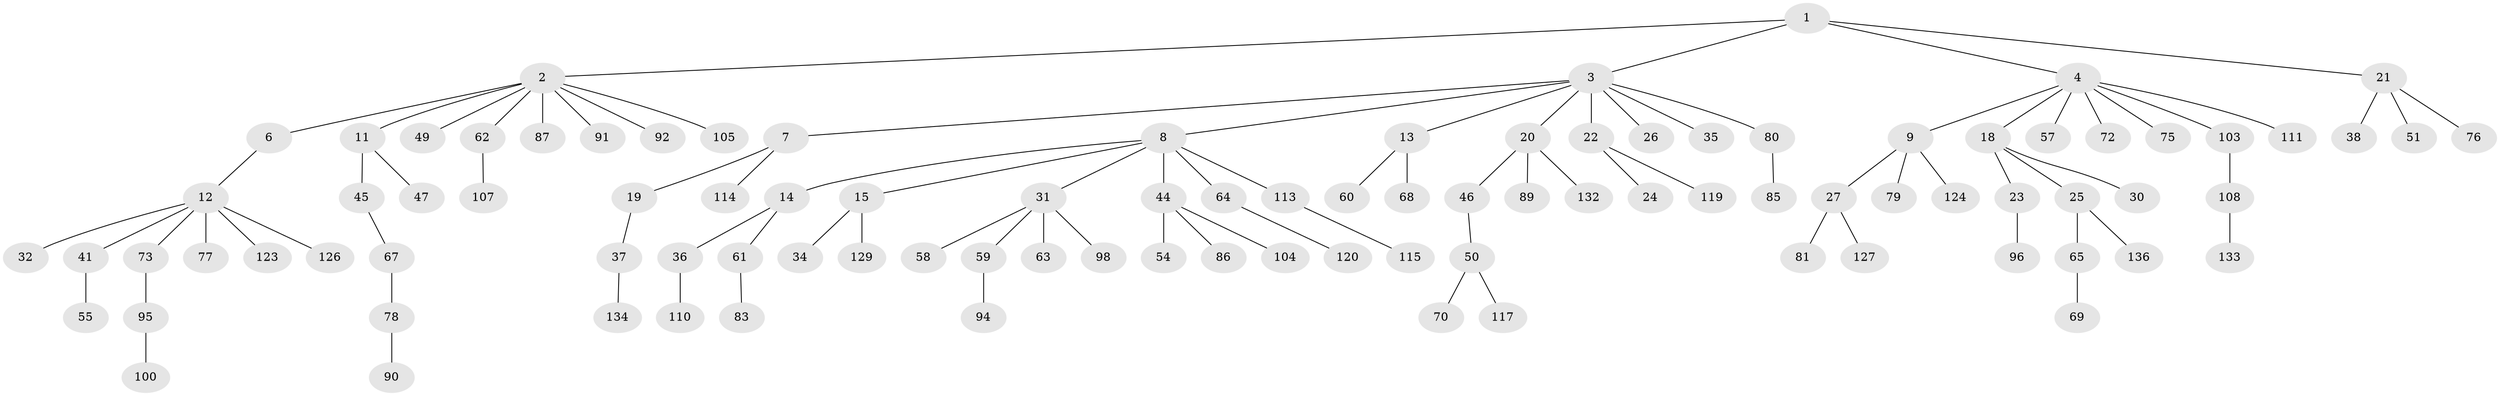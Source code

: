 // Generated by graph-tools (version 1.1) at 2025/52/02/27/25 19:52:12]
// undirected, 98 vertices, 97 edges
graph export_dot {
graph [start="1"]
  node [color=gray90,style=filled];
  1;
  2 [super="+10"];
  3 [super="+130"];
  4 [super="+5"];
  6;
  7 [super="+97"];
  8 [super="+42"];
  9 [super="+17"];
  11 [super="+48"];
  12 [super="+16"];
  13 [super="+99"];
  14 [super="+28"];
  15;
  18 [super="+71"];
  19 [super="+125"];
  20 [super="+40"];
  21 [super="+102"];
  22 [super="+66"];
  23 [super="+39"];
  24;
  25 [super="+33"];
  26 [super="+112"];
  27 [super="+29"];
  30 [super="+43"];
  31 [super="+118"];
  32;
  34 [super="+88"];
  35;
  36;
  37 [super="+74"];
  38 [super="+56"];
  41;
  44 [super="+53"];
  45;
  46;
  47 [super="+52"];
  49;
  50 [super="+84"];
  51;
  54;
  55;
  57;
  58;
  59 [super="+131"];
  60;
  61;
  62;
  63;
  64;
  65;
  67 [super="+122"];
  68;
  69 [super="+101"];
  70;
  72 [super="+116"];
  73 [super="+93"];
  75;
  76;
  77;
  78;
  79 [super="+135"];
  80;
  81 [super="+82"];
  83 [super="+121"];
  85 [super="+109"];
  86;
  87;
  89;
  90;
  91;
  92;
  94;
  95;
  96;
  98;
  100 [super="+106"];
  103;
  104;
  105;
  107;
  108;
  110;
  111;
  113 [super="+128"];
  114;
  115;
  117;
  119;
  120;
  123;
  124;
  126;
  127;
  129;
  132;
  133;
  134;
  136;
  1 -- 2;
  1 -- 3;
  1 -- 4;
  1 -- 21;
  2 -- 6;
  2 -- 49;
  2 -- 62;
  2 -- 87;
  2 -- 91;
  2 -- 105;
  2 -- 11;
  2 -- 92;
  3 -- 7;
  3 -- 8;
  3 -- 13;
  3 -- 20;
  3 -- 22;
  3 -- 26;
  3 -- 35;
  3 -- 80;
  4 -- 9;
  4 -- 72;
  4 -- 111;
  4 -- 18;
  4 -- 103;
  4 -- 57;
  4 -- 75;
  6 -- 12;
  7 -- 19;
  7 -- 114;
  8 -- 14;
  8 -- 15;
  8 -- 31;
  8 -- 44;
  8 -- 64;
  8 -- 113;
  9 -- 27;
  9 -- 79;
  9 -- 124;
  11 -- 45;
  11 -- 47;
  12 -- 73;
  12 -- 123;
  12 -- 32;
  12 -- 41;
  12 -- 77;
  12 -- 126;
  13 -- 60;
  13 -- 68;
  14 -- 36;
  14 -- 61;
  15 -- 34;
  15 -- 129;
  18 -- 23;
  18 -- 25;
  18 -- 30;
  19 -- 37;
  20 -- 89;
  20 -- 132;
  20 -- 46;
  21 -- 38;
  21 -- 51;
  21 -- 76;
  22 -- 24;
  22 -- 119;
  23 -- 96;
  25 -- 65;
  25 -- 136;
  27 -- 81;
  27 -- 127;
  31 -- 58;
  31 -- 59;
  31 -- 63;
  31 -- 98;
  36 -- 110;
  37 -- 134;
  41 -- 55;
  44 -- 54;
  44 -- 104;
  44 -- 86;
  45 -- 67;
  46 -- 50;
  50 -- 70;
  50 -- 117;
  59 -- 94;
  61 -- 83;
  62 -- 107;
  64 -- 120;
  65 -- 69;
  67 -- 78;
  73 -- 95;
  78 -- 90;
  80 -- 85;
  95 -- 100;
  103 -- 108;
  108 -- 133;
  113 -- 115;
}
